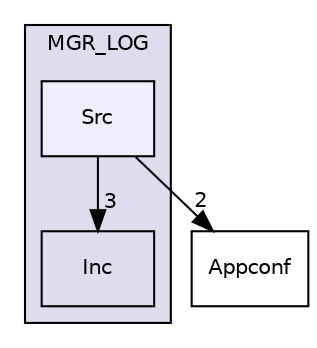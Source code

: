 digraph "Kineis/Extdep/MGR_LOG/Src" {
  compound=true
  node [ fontsize="10", fontname="Helvetica"];
  edge [ labelfontsize="10", labelfontname="Helvetica"];
  subgraph clusterdir_603c3abc85dcd5ce81fff229f71c4fb7 {
    graph [ bgcolor="#ddddee", pencolor="black", label="MGR_LOG" fontname="Helvetica", fontsize="10", URL="dir_603c3abc85dcd5ce81fff229f71c4fb7.html"]
  dir_a674acbb93d18f32f9e6583072a572b8 [shape=box label="Inc" URL="dir_a674acbb93d18f32f9e6583072a572b8.html"];
  dir_b6260dc7bec6ab88b90e637459a986f2 [shape=box, label="Src", style="filled", fillcolor="#eeeeff", pencolor="black", URL="dir_b6260dc7bec6ab88b90e637459a986f2.html"];
  }
  dir_68ffa5ca8ccfa6448bd0595e797999e4 [shape=box label="Appconf" URL="dir_68ffa5ca8ccfa6448bd0595e797999e4.html"];
  dir_b6260dc7bec6ab88b90e637459a986f2->dir_68ffa5ca8ccfa6448bd0595e797999e4 [headlabel="2", labeldistance=1.5 headhref="dir_000034_000026.html"];
  dir_b6260dc7bec6ab88b90e637459a986f2->dir_a674acbb93d18f32f9e6583072a572b8 [headlabel="3", labeldistance=1.5 headhref="dir_000034_000033.html"];
}
